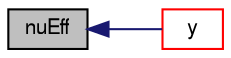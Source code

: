 digraph "nuEff"
{
  bgcolor="transparent";
  edge [fontname="FreeSans",fontsize="10",labelfontname="FreeSans",labelfontsize="10"];
  node [fontname="FreeSans",fontsize="10",shape=record];
  rankdir="LR";
  Node677 [label="nuEff",height=0.2,width=0.4,color="black", fillcolor="grey75", style="filled", fontcolor="black"];
  Node677 -> Node678 [dir="back",color="midnightblue",fontsize="10",style="solid",fontname="FreeSans"];
  Node678 [label="y",height=0.2,width=0.4,color="red",URL="$a31314.html#a152c527a6b3137685b03893a7a3a73eb",tooltip="Return the near wall distances. "];
}

